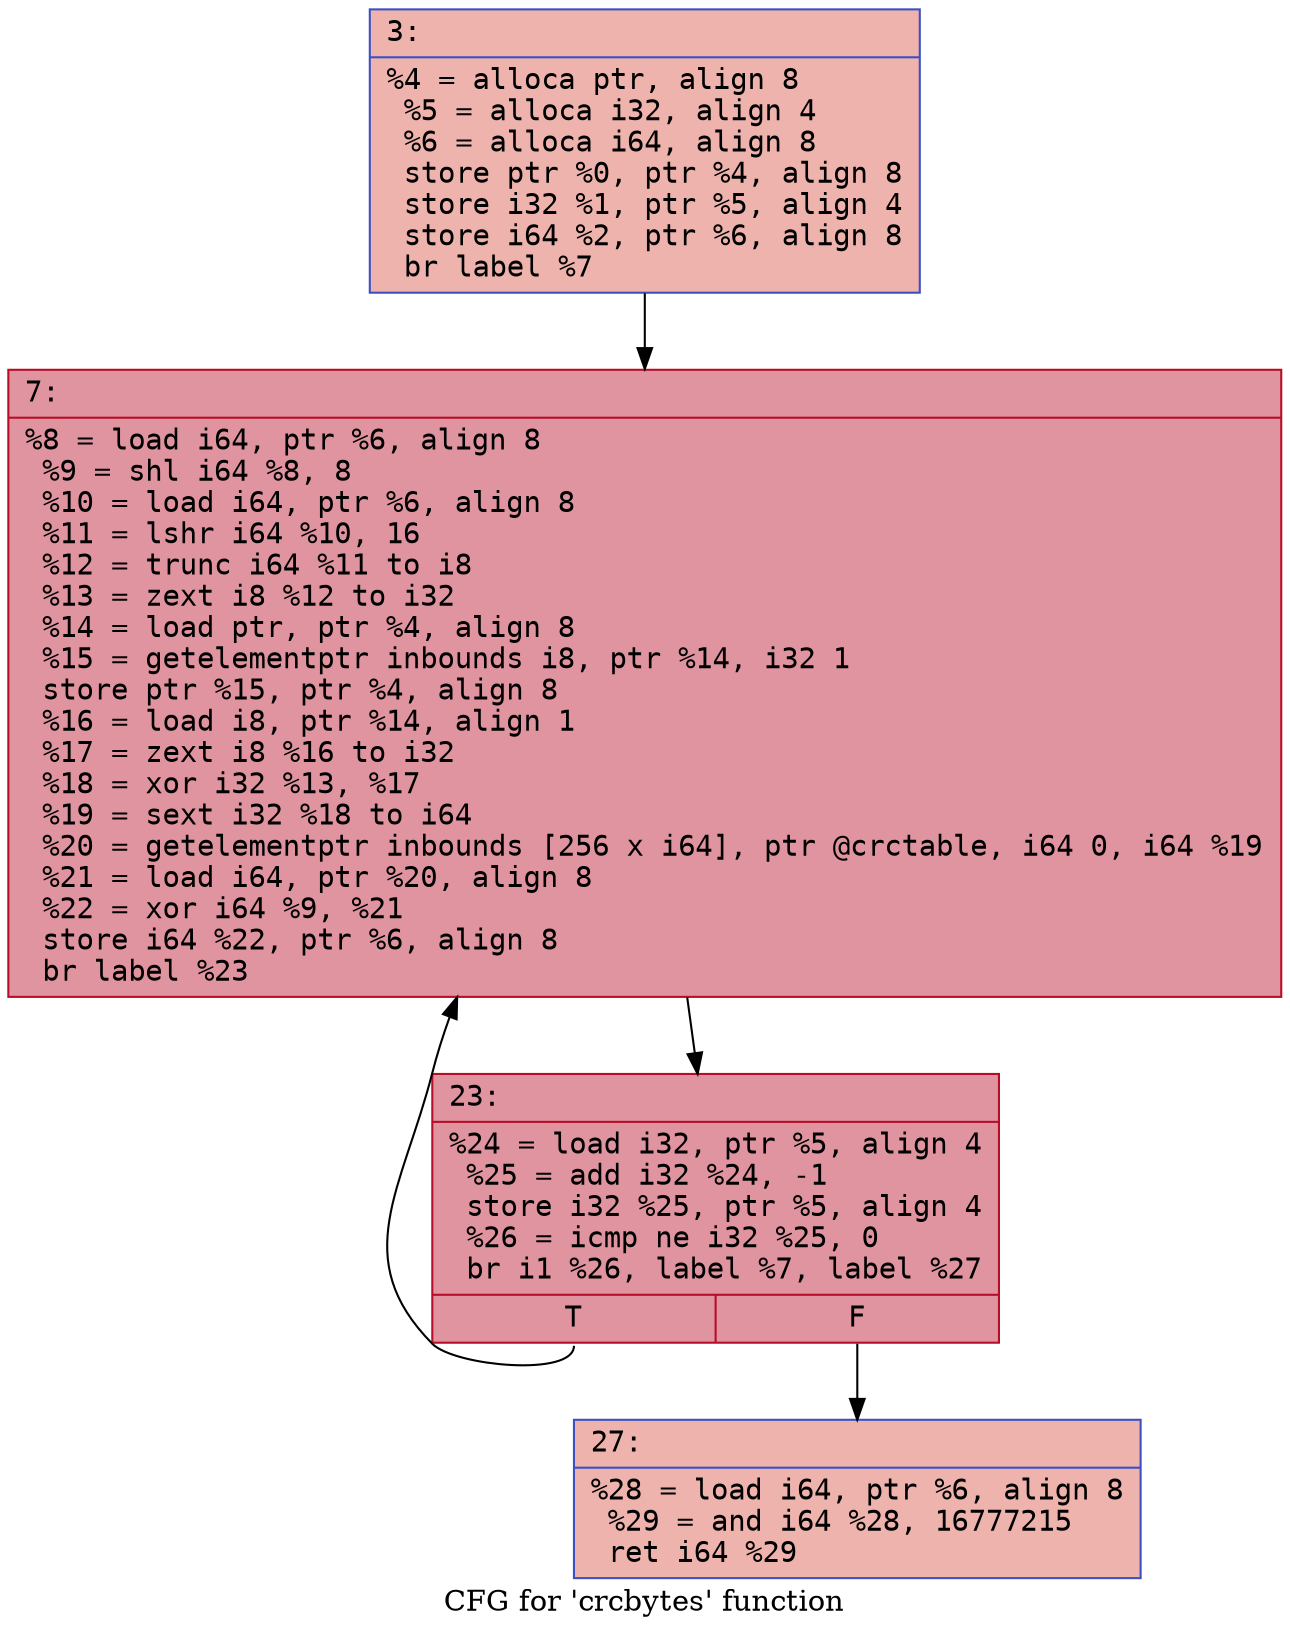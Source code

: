digraph "CFG for 'crcbytes' function" {
	label="CFG for 'crcbytes' function";

	Node0x600001c165d0 [shape=record,color="#3d50c3ff", style=filled, fillcolor="#d6524470" fontname="Courier",label="{3:\l|  %4 = alloca ptr, align 8\l  %5 = alloca i32, align 4\l  %6 = alloca i64, align 8\l  store ptr %0, ptr %4, align 8\l  store i32 %1, ptr %5, align 4\l  store i64 %2, ptr %6, align 8\l  br label %7\l}"];
	Node0x600001c165d0 -> Node0x600001c16620[tooltip="3 -> 7\nProbability 100.00%" ];
	Node0x600001c16620 [shape=record,color="#b70d28ff", style=filled, fillcolor="#b70d2870" fontname="Courier",label="{7:\l|  %8 = load i64, ptr %6, align 8\l  %9 = shl i64 %8, 8\l  %10 = load i64, ptr %6, align 8\l  %11 = lshr i64 %10, 16\l  %12 = trunc i64 %11 to i8\l  %13 = zext i8 %12 to i32\l  %14 = load ptr, ptr %4, align 8\l  %15 = getelementptr inbounds i8, ptr %14, i32 1\l  store ptr %15, ptr %4, align 8\l  %16 = load i8, ptr %14, align 1\l  %17 = zext i8 %16 to i32\l  %18 = xor i32 %13, %17\l  %19 = sext i32 %18 to i64\l  %20 = getelementptr inbounds [256 x i64], ptr @crctable, i64 0, i64 %19\l  %21 = load i64, ptr %20, align 8\l  %22 = xor i64 %9, %21\l  store i64 %22, ptr %6, align 8\l  br label %23\l}"];
	Node0x600001c16620 -> Node0x600001c16670[tooltip="7 -> 23\nProbability 100.00%" ];
	Node0x600001c16670 [shape=record,color="#b70d28ff", style=filled, fillcolor="#b70d2870" fontname="Courier",label="{23:\l|  %24 = load i32, ptr %5, align 4\l  %25 = add i32 %24, -1\l  store i32 %25, ptr %5, align 4\l  %26 = icmp ne i32 %25, 0\l  br i1 %26, label %7, label %27\l|{<s0>T|<s1>F}}"];
	Node0x600001c16670:s0 -> Node0x600001c16620[tooltip="23 -> 7\nProbability 96.88%" ];
	Node0x600001c16670:s1 -> Node0x600001c166c0[tooltip="23 -> 27\nProbability 3.12%" ];
	Node0x600001c166c0 [shape=record,color="#3d50c3ff", style=filled, fillcolor="#d6524470" fontname="Courier",label="{27:\l|  %28 = load i64, ptr %6, align 8\l  %29 = and i64 %28, 16777215\l  ret i64 %29\l}"];
}
